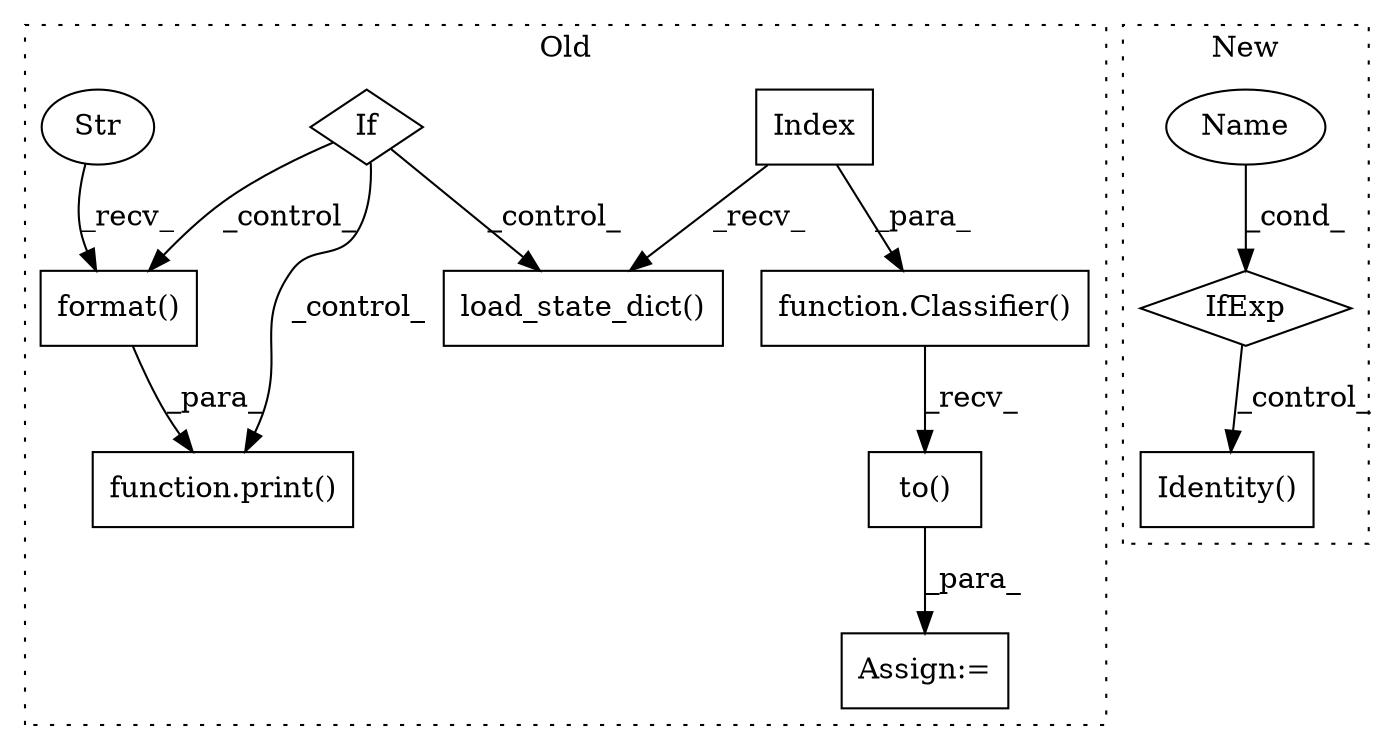 digraph G {
subgraph cluster0 {
1 [label="function.Classifier()" a="75" s="2864,2896" l="11,1" shape="box"];
3 [label="to()" a="75" s="2864,2907" l="37,1" shape="box"];
4 [label="Assign:=" a="68" s="2861" l="3" shape="box"];
7 [label="Index" a="46" s="2537" l="43" shape="box"];
8 [label="load_state_dict()" a="75" s="2747,2787" l="25,15" shape="box"];
9 [label="If" a="96" s="2585" l="3" shape="diamond"];
10 [label="function.print()" a="75" s="2613,2683" l="6,1" shape="box"];
11 [label="format()" a="75" s="2619,2682" l="48,1" shape="box"];
12 [label="Str" a="66" s="2619" l="40" shape="ellipse"];
label = "Old";
style="dotted";
}
subgraph cluster1 {
2 [label="Identity()" a="75" s="2376" l="13" shape="box"];
5 [label="IfExp" a="51" s="2389,2405" l="4,6" shape="diamond"];
6 [label="Name" a="87" s="2393" l="12" shape="ellipse"];
label = "New";
style="dotted";
}
1 -> 3 [label="_recv_"];
3 -> 4 [label="_para_"];
5 -> 2 [label="_control_"];
6 -> 5 [label="_cond_"];
7 -> 1 [label="_para_"];
7 -> 8 [label="_recv_"];
9 -> 10 [label="_control_"];
9 -> 11 [label="_control_"];
9 -> 8 [label="_control_"];
11 -> 10 [label="_para_"];
12 -> 11 [label="_recv_"];
}